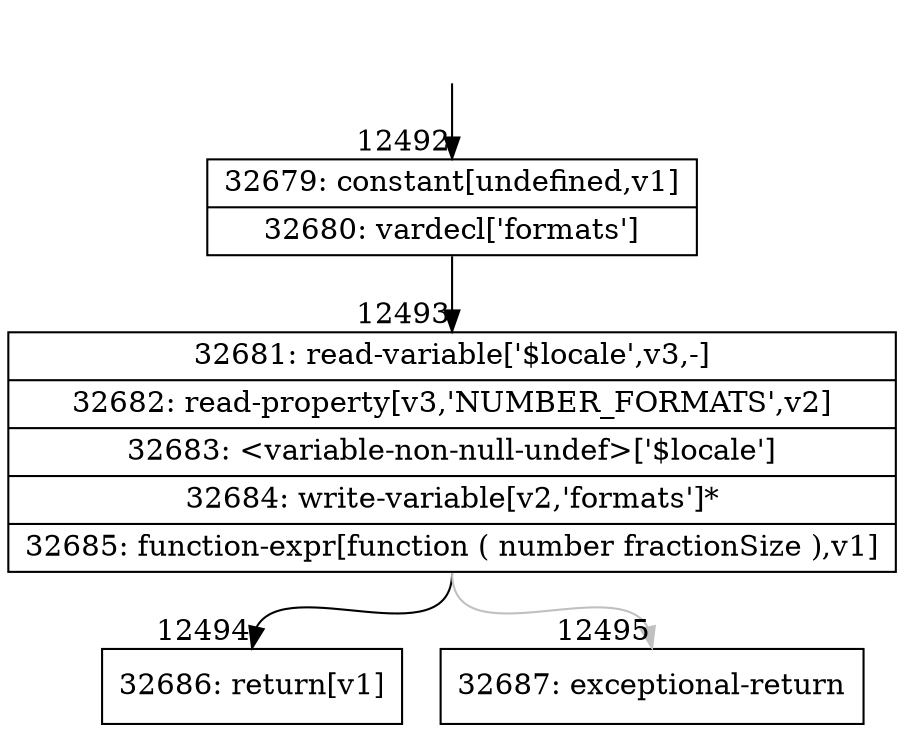 digraph {
rankdir="TD"
BB_entry968[shape=none,label=""];
BB_entry968 -> BB12492 [tailport=s, headport=n, headlabel="    12492"]
BB12492 [shape=record label="{32679: constant[undefined,v1]|32680: vardecl['formats']}" ] 
BB12492 -> BB12493 [tailport=s, headport=n, headlabel="      12493"]
BB12493 [shape=record label="{32681: read-variable['$locale',v3,-]|32682: read-property[v3,'NUMBER_FORMATS',v2]|32683: \<variable-non-null-undef\>['$locale']|32684: write-variable[v2,'formats']*|32685: function-expr[function ( number fractionSize ),v1]}" ] 
BB12493 -> BB12494 [tailport=s, headport=n, headlabel="      12494"]
BB12493 -> BB12495 [tailport=s, headport=n, color=gray, headlabel="      12495"]
BB12494 [shape=record label="{32686: return[v1]}" ] 
BB12495 [shape=record label="{32687: exceptional-return}" ] 
//#$~ 18510
}
